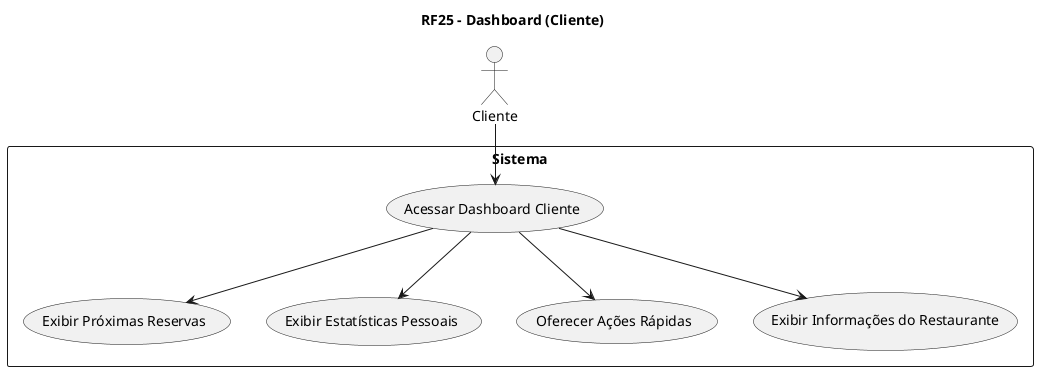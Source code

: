 @startuml
title RF25 - Dashboard (Cliente)

actor "Cliente" as Cliente

rectangle "Sistema" {
  Cliente --> (Acessar Dashboard Cliente)
  (Acessar Dashboard Cliente) --> (Exibir Próximas Reservas)
  (Acessar Dashboard Cliente) --> (Exibir Estatísticas Pessoais)
  (Acessar Dashboard Cliente) --> (Oferecer Ações Rápidas)
  (Acessar Dashboard Cliente) --> (Exibir Informações do Restaurante)
}

@enduml
